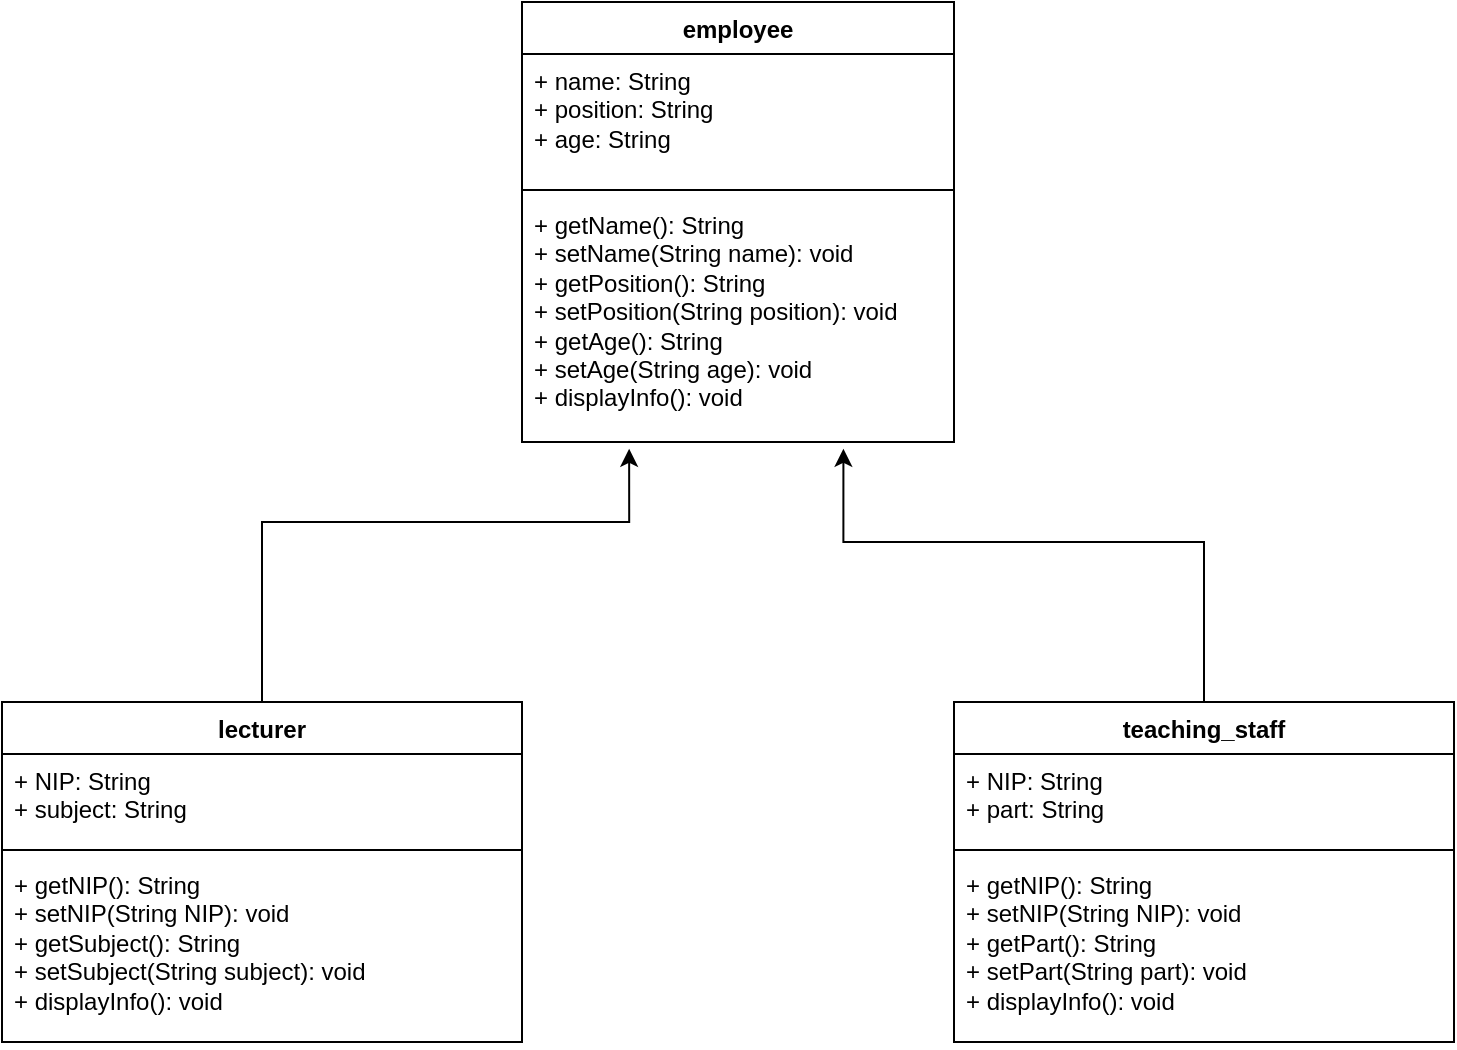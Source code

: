 <mxfile version="24.7.16">
  <diagram name="Halaman-1" id="2s_EBAtfQh_K51JSXyZg">
    <mxGraphModel dx="1290" dy="603" grid="1" gridSize="10" guides="1" tooltips="1" connect="1" arrows="1" fold="1" page="1" pageScale="1" pageWidth="827" pageHeight="1169" math="0" shadow="0">
      <root>
        <mxCell id="0" />
        <mxCell id="1" parent="0" />
        <mxCell id="fBsm1kwhol2y5aE75Sfc-1" value="employee" style="swimlane;fontStyle=1;align=center;verticalAlign=top;childLayout=stackLayout;horizontal=1;startSize=26;horizontalStack=0;resizeParent=1;resizeParentMax=0;resizeLast=0;collapsible=1;marginBottom=0;whiteSpace=wrap;html=1;" vertex="1" parent="1">
          <mxGeometry x="311" y="50" width="216" height="220" as="geometry" />
        </mxCell>
        <mxCell id="fBsm1kwhol2y5aE75Sfc-2" value="+ name: String&lt;div&gt;+ position: String&lt;br&gt;&lt;/div&gt;&lt;div&gt;+ age: String&lt;br&gt;&lt;/div&gt;" style="text;strokeColor=none;fillColor=none;align=left;verticalAlign=top;spacingLeft=4;spacingRight=4;overflow=hidden;rotatable=0;points=[[0,0.5],[1,0.5]];portConstraint=eastwest;whiteSpace=wrap;html=1;" vertex="1" parent="fBsm1kwhol2y5aE75Sfc-1">
          <mxGeometry y="26" width="216" height="64" as="geometry" />
        </mxCell>
        <mxCell id="fBsm1kwhol2y5aE75Sfc-3" value="" style="line;strokeWidth=1;fillColor=none;align=left;verticalAlign=middle;spacingTop=-1;spacingLeft=3;spacingRight=3;rotatable=0;labelPosition=right;points=[];portConstraint=eastwest;strokeColor=inherit;" vertex="1" parent="fBsm1kwhol2y5aE75Sfc-1">
          <mxGeometry y="90" width="216" height="8" as="geometry" />
        </mxCell>
        <mxCell id="fBsm1kwhol2y5aE75Sfc-4" value="&lt;div&gt;+ getName(): String&lt;br&gt;&lt;/div&gt;&lt;div&gt;+ setName(String name): void&lt;br&gt;&lt;/div&gt;&lt;div&gt;+ getPosition(): String&lt;br&gt;&lt;/div&gt;&lt;div&gt;+ setPosition(String position): void&lt;br&gt;&lt;/div&gt;&lt;div&gt;+ getAge(): String&lt;br&gt;&lt;/div&gt;&lt;div&gt;+ setAge(String age): void&lt;br&gt;&lt;/div&gt;+ displayInfo(): void" style="text;strokeColor=none;fillColor=none;align=left;verticalAlign=top;spacingLeft=4;spacingRight=4;overflow=hidden;rotatable=0;points=[[0,0.5],[1,0.5]];portConstraint=eastwest;whiteSpace=wrap;html=1;" vertex="1" parent="fBsm1kwhol2y5aE75Sfc-1">
          <mxGeometry y="98" width="216" height="122" as="geometry" />
        </mxCell>
        <mxCell id="fBsm1kwhol2y5aE75Sfc-16" style="edgeStyle=orthogonalEdgeStyle;rounded=0;orthogonalLoop=1;jettySize=auto;html=1;entryX=0.248;entryY=1.028;entryDx=0;entryDy=0;entryPerimeter=0;" edge="1" parent="1" source="fBsm1kwhol2y5aE75Sfc-5" target="fBsm1kwhol2y5aE75Sfc-4">
          <mxGeometry relative="1" as="geometry">
            <mxPoint x="181" y="330" as="targetPoint" />
            <Array as="points">
              <mxPoint x="181" y="310" />
              <mxPoint x="365" y="310" />
            </Array>
          </mxGeometry>
        </mxCell>
        <mxCell id="fBsm1kwhol2y5aE75Sfc-5" value="lecturer" style="swimlane;fontStyle=1;align=center;verticalAlign=top;childLayout=stackLayout;horizontal=1;startSize=26;horizontalStack=0;resizeParent=1;resizeParentMax=0;resizeLast=0;collapsible=1;marginBottom=0;whiteSpace=wrap;html=1;" vertex="1" parent="1">
          <mxGeometry x="51" y="400" width="260" height="170" as="geometry" />
        </mxCell>
        <mxCell id="fBsm1kwhol2y5aE75Sfc-6" value="+ NIP: String&lt;div&gt;+ subject: String&lt;/div&gt;" style="text;strokeColor=none;fillColor=none;align=left;verticalAlign=top;spacingLeft=4;spacingRight=4;overflow=hidden;rotatable=0;points=[[0,0.5],[1,0.5]];portConstraint=eastwest;whiteSpace=wrap;html=1;" vertex="1" parent="fBsm1kwhol2y5aE75Sfc-5">
          <mxGeometry y="26" width="260" height="44" as="geometry" />
        </mxCell>
        <mxCell id="fBsm1kwhol2y5aE75Sfc-7" value="" style="line;strokeWidth=1;fillColor=none;align=left;verticalAlign=middle;spacingTop=-1;spacingLeft=3;spacingRight=3;rotatable=0;labelPosition=right;points=[];portConstraint=eastwest;strokeColor=inherit;" vertex="1" parent="fBsm1kwhol2y5aE75Sfc-5">
          <mxGeometry y="70" width="260" height="8" as="geometry" />
        </mxCell>
        <mxCell id="fBsm1kwhol2y5aE75Sfc-8" value="&lt;div&gt;+ getNIP(): String&lt;br&gt;&lt;/div&gt;&lt;div&gt;+ setNIP(String NIP): void&lt;br&gt;&lt;/div&gt;&lt;div&gt;&lt;div&gt;+ getSubject(): String&lt;br&gt;&lt;/div&gt;&lt;div&gt;+ setSubject(String subject): void&lt;/div&gt;&lt;/div&gt;+ displayInfo(): void" style="text;strokeColor=none;fillColor=none;align=left;verticalAlign=top;spacingLeft=4;spacingRight=4;overflow=hidden;rotatable=0;points=[[0,0.5],[1,0.5]];portConstraint=eastwest;whiteSpace=wrap;html=1;" vertex="1" parent="fBsm1kwhol2y5aE75Sfc-5">
          <mxGeometry y="78" width="260" height="92" as="geometry" />
        </mxCell>
        <mxCell id="fBsm1kwhol2y5aE75Sfc-9" value="teaching_staff" style="swimlane;fontStyle=1;align=center;verticalAlign=top;childLayout=stackLayout;horizontal=1;startSize=26;horizontalStack=0;resizeParent=1;resizeParentMax=0;resizeLast=0;collapsible=1;marginBottom=0;whiteSpace=wrap;html=1;" vertex="1" parent="1">
          <mxGeometry x="527" y="400" width="250" height="170" as="geometry" />
        </mxCell>
        <mxCell id="fBsm1kwhol2y5aE75Sfc-10" value="+ NIP: String&lt;div&gt;+ part: String&lt;br&gt;&lt;/div&gt;" style="text;strokeColor=none;fillColor=none;align=left;verticalAlign=top;spacingLeft=4;spacingRight=4;overflow=hidden;rotatable=0;points=[[0,0.5],[1,0.5]];portConstraint=eastwest;whiteSpace=wrap;html=1;" vertex="1" parent="fBsm1kwhol2y5aE75Sfc-9">
          <mxGeometry y="26" width="250" height="44" as="geometry" />
        </mxCell>
        <mxCell id="fBsm1kwhol2y5aE75Sfc-11" value="" style="line;strokeWidth=1;fillColor=none;align=left;verticalAlign=middle;spacingTop=-1;spacingLeft=3;spacingRight=3;rotatable=0;labelPosition=right;points=[];portConstraint=eastwest;strokeColor=inherit;" vertex="1" parent="fBsm1kwhol2y5aE75Sfc-9">
          <mxGeometry y="70" width="250" height="8" as="geometry" />
        </mxCell>
        <mxCell id="fBsm1kwhol2y5aE75Sfc-12" value="&lt;div&gt;+ getNIP(): String&lt;br&gt;&lt;/div&gt;&lt;div&gt;+ setNIP(String NIP): void&lt;br&gt;&lt;/div&gt;&lt;div&gt;&lt;div&gt;+ getPart(): String&lt;br&gt;&lt;/div&gt;&lt;div&gt;+ setPart(String part): void&lt;/div&gt;&lt;/div&gt;+ displayInfo(): void&lt;div&gt;&lt;/div&gt;" style="text;strokeColor=none;fillColor=none;align=left;verticalAlign=top;spacingLeft=4;spacingRight=4;overflow=hidden;rotatable=0;points=[[0,0.5],[1,0.5]];portConstraint=eastwest;whiteSpace=wrap;html=1;" vertex="1" parent="fBsm1kwhol2y5aE75Sfc-9">
          <mxGeometry y="78" width="250" height="92" as="geometry" />
        </mxCell>
        <mxCell id="fBsm1kwhol2y5aE75Sfc-17" style="edgeStyle=orthogonalEdgeStyle;rounded=0;orthogonalLoop=1;jettySize=auto;html=1;entryX=0.744;entryY=1.028;entryDx=0;entryDy=0;entryPerimeter=0;" edge="1" parent="1" source="fBsm1kwhol2y5aE75Sfc-9" target="fBsm1kwhol2y5aE75Sfc-4">
          <mxGeometry relative="1" as="geometry">
            <Array as="points">
              <mxPoint x="652" y="320" />
              <mxPoint x="472" y="320" />
            </Array>
          </mxGeometry>
        </mxCell>
      </root>
    </mxGraphModel>
  </diagram>
</mxfile>
